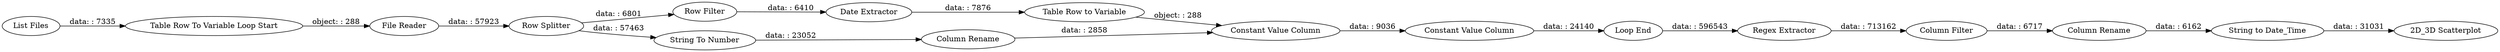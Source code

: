 digraph {
	"6763560771957040360_14" [label="Constant Value Column"]
	"6763560771957040360_24" [label="String to Date_Time"]
	"6763560771957040360_17" [label="Column Rename"]
	"6763560771957040360_13" [label="Date Extractor"]
	"6763560771957040360_25" [label="Constant Value Column"]
	"6763560771957040360_23" [label="2D_3D Scatterplot"]
	"6763560771957040360_1" [label="List Files"]
	"6763560771957040360_28" [label="Column Rename"]
	"6763560771957040360_8" [label="Row Splitter"]
	"6763560771957040360_10" [label="Row Filter"]
	"6763560771957040360_3" [label="Table Row To Variable Loop Start"]
	"6763560771957040360_19" [label="String To Number"]
	"6763560771957040360_18" [label="Loop End"]
	"6763560771957040360_27" [label="Column Filter"]
	"6763560771957040360_16" [label="Table Row to Variable"]
	"6763560771957040360_26" [label="Regex Extractor"]
	"6763560771957040360_2" [label="File Reader"]
	"6763560771957040360_8" -> "6763560771957040360_10" [label="data: : 6801"]
	"6763560771957040360_2" -> "6763560771957040360_8" [label="data: : 57923"]
	"6763560771957040360_16" -> "6763560771957040360_14" [label="object: : 288"]
	"6763560771957040360_14" -> "6763560771957040360_25" [label="data: : 9036"]
	"6763560771957040360_18" -> "6763560771957040360_26" [label="data: : 596543"]
	"6763560771957040360_17" -> "6763560771957040360_14" [label="data: : 2858"]
	"6763560771957040360_3" -> "6763560771957040360_2" [label="object: : 288"]
	"6763560771957040360_8" -> "6763560771957040360_19" [label="data: : 57463"]
	"6763560771957040360_19" -> "6763560771957040360_17" [label="data: : 23052"]
	"6763560771957040360_25" -> "6763560771957040360_18" [label="data: : 24140"]
	"6763560771957040360_10" -> "6763560771957040360_13" [label="data: : 6410"]
	"6763560771957040360_27" -> "6763560771957040360_28" [label="data: : 6717"]
	"6763560771957040360_24" -> "6763560771957040360_23" [label="data: : 31031"]
	"6763560771957040360_1" -> "6763560771957040360_3" [label="data: : 7335"]
	"6763560771957040360_13" -> "6763560771957040360_16" [label="data: : 7876"]
	"6763560771957040360_26" -> "6763560771957040360_27" [label="data: : 713162"]
	"6763560771957040360_28" -> "6763560771957040360_24" [label="data: : 6162"]
	rankdir=LR
}

